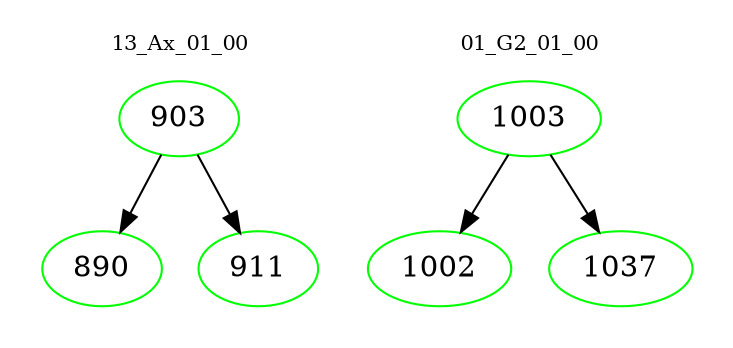digraph{
subgraph cluster_0 {
color = white
label = "13_Ax_01_00";
fontsize=10;
T0_903 [label="903", color="green"]
T0_903 -> T0_890 [color="black"]
T0_890 [label="890", color="green"]
T0_903 -> T0_911 [color="black"]
T0_911 [label="911", color="green"]
}
subgraph cluster_1 {
color = white
label = "01_G2_01_00";
fontsize=10;
T1_1003 [label="1003", color="green"]
T1_1003 -> T1_1002 [color="black"]
T1_1002 [label="1002", color="green"]
T1_1003 -> T1_1037 [color="black"]
T1_1037 [label="1037", color="green"]
}
}

